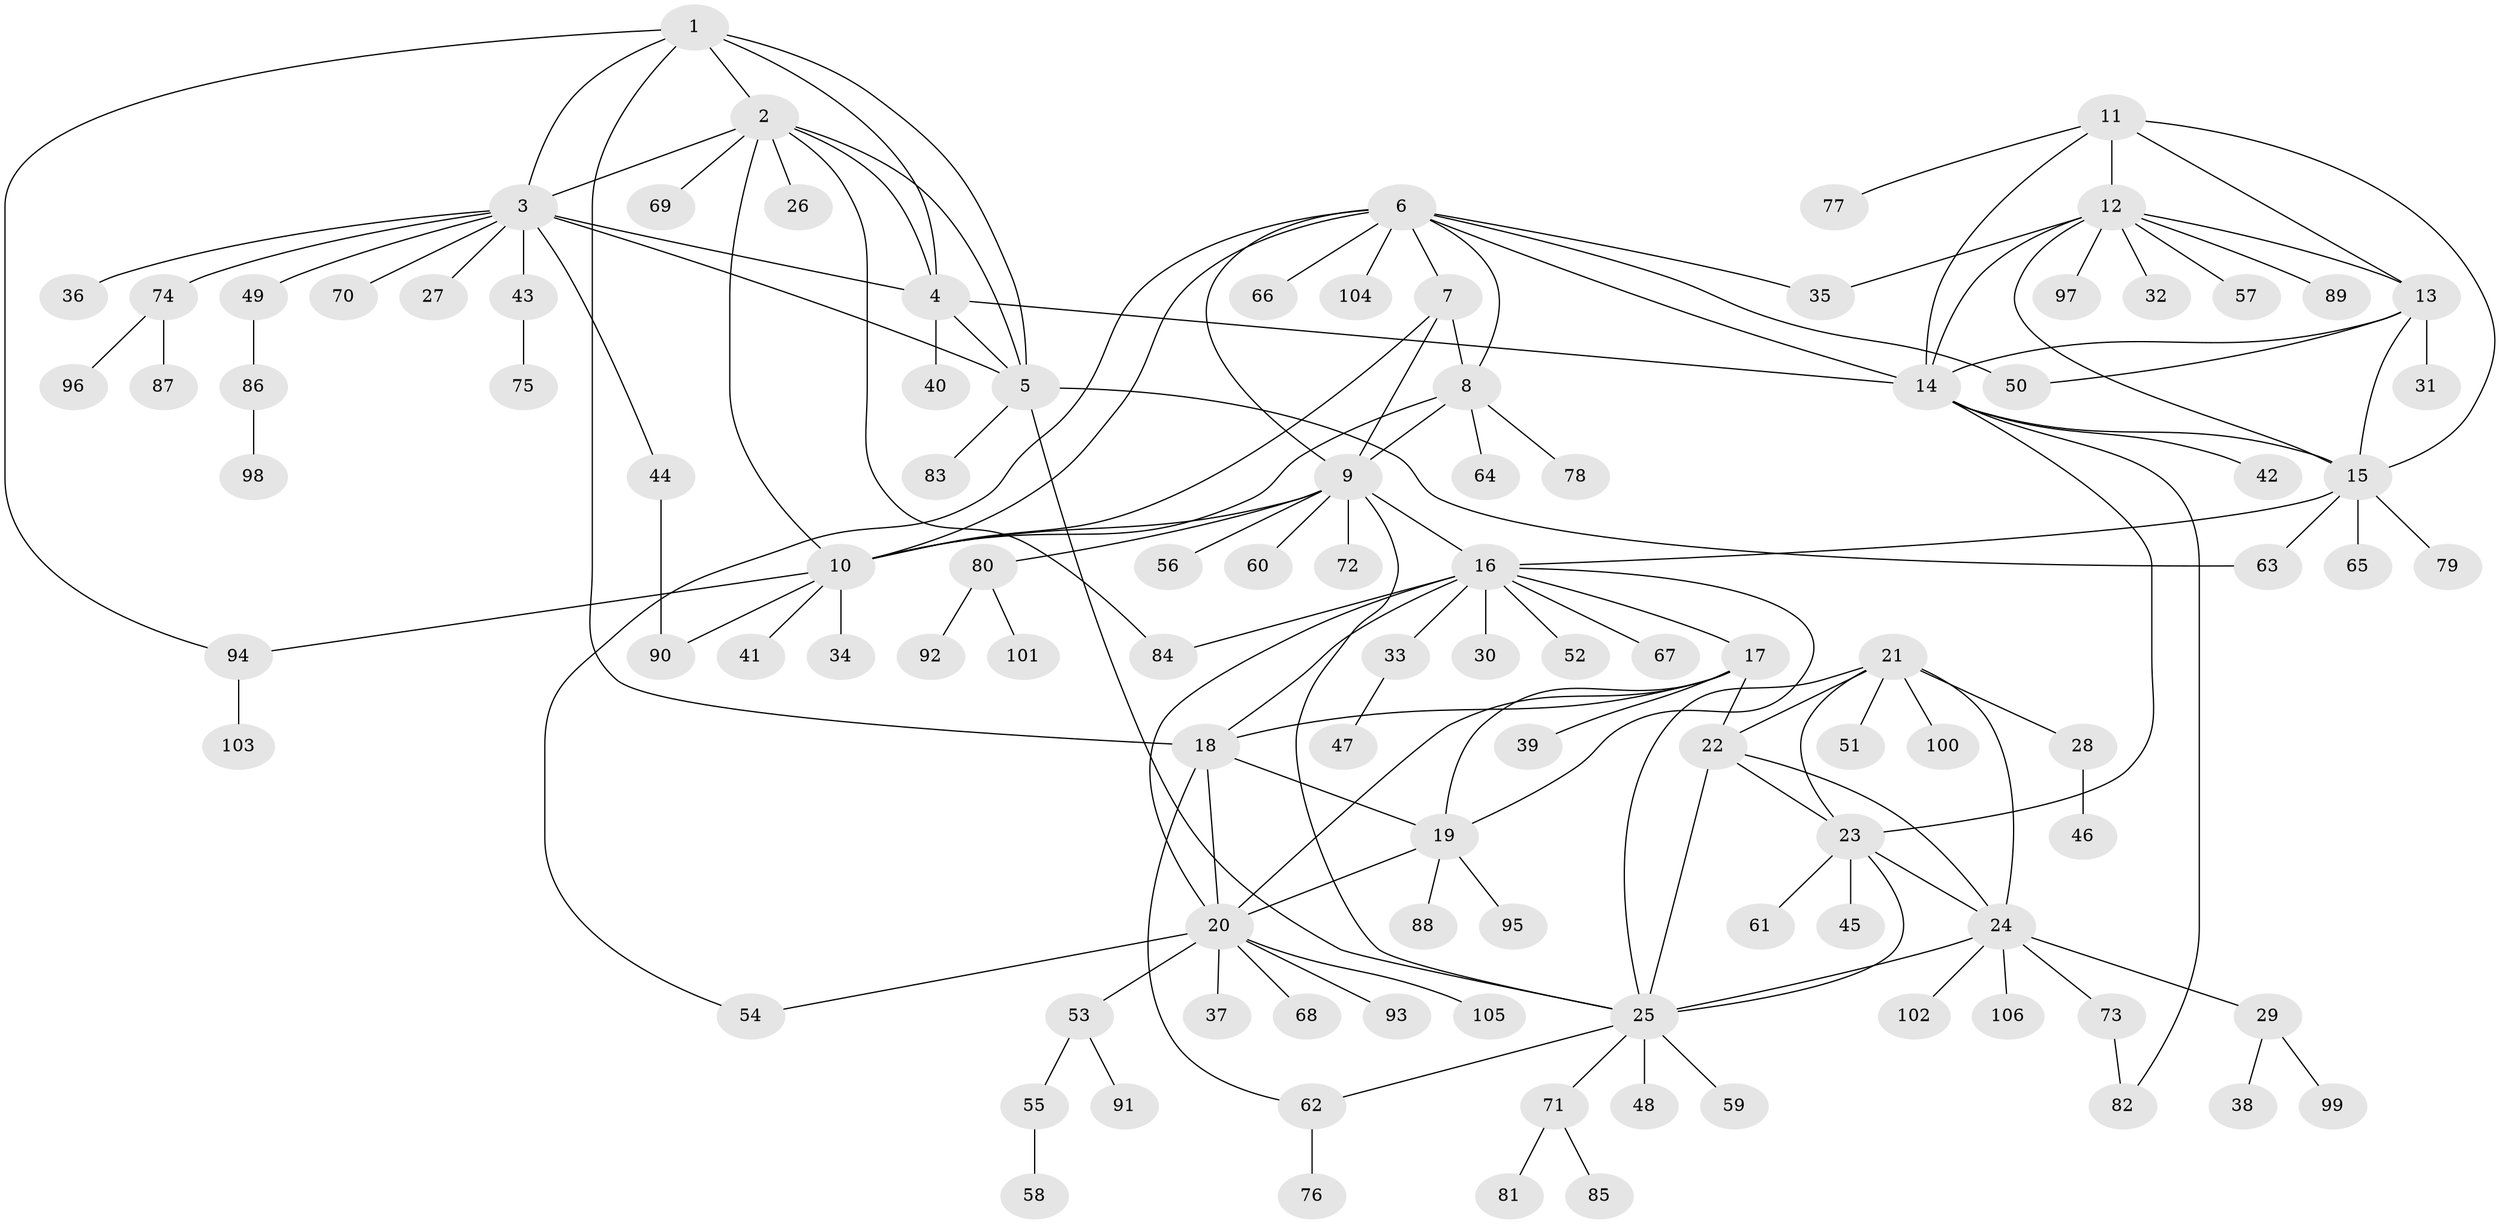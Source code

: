 // coarse degree distribution, {4: 0.047619047619047616, 3: 0.023809523809523808, 5: 0.047619047619047616, 1: 0.7380952380952381, 10: 0.023809523809523808, 2: 0.047619047619047616, 8: 0.023809523809523808, 7: 0.023809523809523808, 15: 0.023809523809523808}
// Generated by graph-tools (version 1.1) at 2025/57/03/04/25 21:57:31]
// undirected, 106 vertices, 150 edges
graph export_dot {
graph [start="1"]
  node [color=gray90,style=filled];
  1;
  2;
  3;
  4;
  5;
  6;
  7;
  8;
  9;
  10;
  11;
  12;
  13;
  14;
  15;
  16;
  17;
  18;
  19;
  20;
  21;
  22;
  23;
  24;
  25;
  26;
  27;
  28;
  29;
  30;
  31;
  32;
  33;
  34;
  35;
  36;
  37;
  38;
  39;
  40;
  41;
  42;
  43;
  44;
  45;
  46;
  47;
  48;
  49;
  50;
  51;
  52;
  53;
  54;
  55;
  56;
  57;
  58;
  59;
  60;
  61;
  62;
  63;
  64;
  65;
  66;
  67;
  68;
  69;
  70;
  71;
  72;
  73;
  74;
  75;
  76;
  77;
  78;
  79;
  80;
  81;
  82;
  83;
  84;
  85;
  86;
  87;
  88;
  89;
  90;
  91;
  92;
  93;
  94;
  95;
  96;
  97;
  98;
  99;
  100;
  101;
  102;
  103;
  104;
  105;
  106;
  1 -- 2;
  1 -- 3;
  1 -- 4;
  1 -- 5;
  1 -- 18;
  1 -- 94;
  2 -- 3;
  2 -- 4;
  2 -- 5;
  2 -- 10;
  2 -- 26;
  2 -- 69;
  2 -- 84;
  3 -- 4;
  3 -- 5;
  3 -- 27;
  3 -- 36;
  3 -- 43;
  3 -- 44;
  3 -- 49;
  3 -- 70;
  3 -- 74;
  4 -- 5;
  4 -- 14;
  4 -- 40;
  5 -- 25;
  5 -- 63;
  5 -- 83;
  6 -- 7;
  6 -- 8;
  6 -- 9;
  6 -- 10;
  6 -- 14;
  6 -- 35;
  6 -- 50;
  6 -- 54;
  6 -- 66;
  6 -- 104;
  7 -- 8;
  7 -- 9;
  7 -- 10;
  8 -- 9;
  8 -- 10;
  8 -- 64;
  8 -- 78;
  9 -- 10;
  9 -- 16;
  9 -- 25;
  9 -- 56;
  9 -- 60;
  9 -- 72;
  9 -- 80;
  10 -- 34;
  10 -- 41;
  10 -- 90;
  10 -- 94;
  11 -- 12;
  11 -- 13;
  11 -- 14;
  11 -- 15;
  11 -- 77;
  12 -- 13;
  12 -- 14;
  12 -- 15;
  12 -- 32;
  12 -- 35;
  12 -- 57;
  12 -- 89;
  12 -- 97;
  13 -- 14;
  13 -- 15;
  13 -- 31;
  13 -- 50;
  14 -- 15;
  14 -- 23;
  14 -- 42;
  14 -- 82;
  15 -- 16;
  15 -- 63;
  15 -- 65;
  15 -- 79;
  16 -- 17;
  16 -- 18;
  16 -- 19;
  16 -- 20;
  16 -- 30;
  16 -- 33;
  16 -- 52;
  16 -- 67;
  16 -- 84;
  17 -- 18;
  17 -- 19;
  17 -- 20;
  17 -- 22;
  17 -- 39;
  18 -- 19;
  18 -- 20;
  18 -- 62;
  19 -- 20;
  19 -- 88;
  19 -- 95;
  20 -- 37;
  20 -- 53;
  20 -- 54;
  20 -- 68;
  20 -- 93;
  20 -- 105;
  21 -- 22;
  21 -- 23;
  21 -- 24;
  21 -- 25;
  21 -- 28;
  21 -- 51;
  21 -- 100;
  22 -- 23;
  22 -- 24;
  22 -- 25;
  23 -- 24;
  23 -- 25;
  23 -- 45;
  23 -- 61;
  24 -- 25;
  24 -- 29;
  24 -- 73;
  24 -- 102;
  24 -- 106;
  25 -- 48;
  25 -- 59;
  25 -- 62;
  25 -- 71;
  28 -- 46;
  29 -- 38;
  29 -- 99;
  33 -- 47;
  43 -- 75;
  44 -- 90;
  49 -- 86;
  53 -- 55;
  53 -- 91;
  55 -- 58;
  62 -- 76;
  71 -- 81;
  71 -- 85;
  73 -- 82;
  74 -- 87;
  74 -- 96;
  80 -- 92;
  80 -- 101;
  86 -- 98;
  94 -- 103;
}
